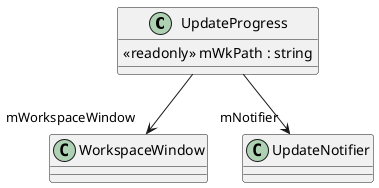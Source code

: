 @startuml
class UpdateProgress {
    <<readonly>> mWkPath : string
}
UpdateProgress --> "mWorkspaceWindow" WorkspaceWindow
UpdateProgress --> "mNotifier" UpdateNotifier
@enduml
